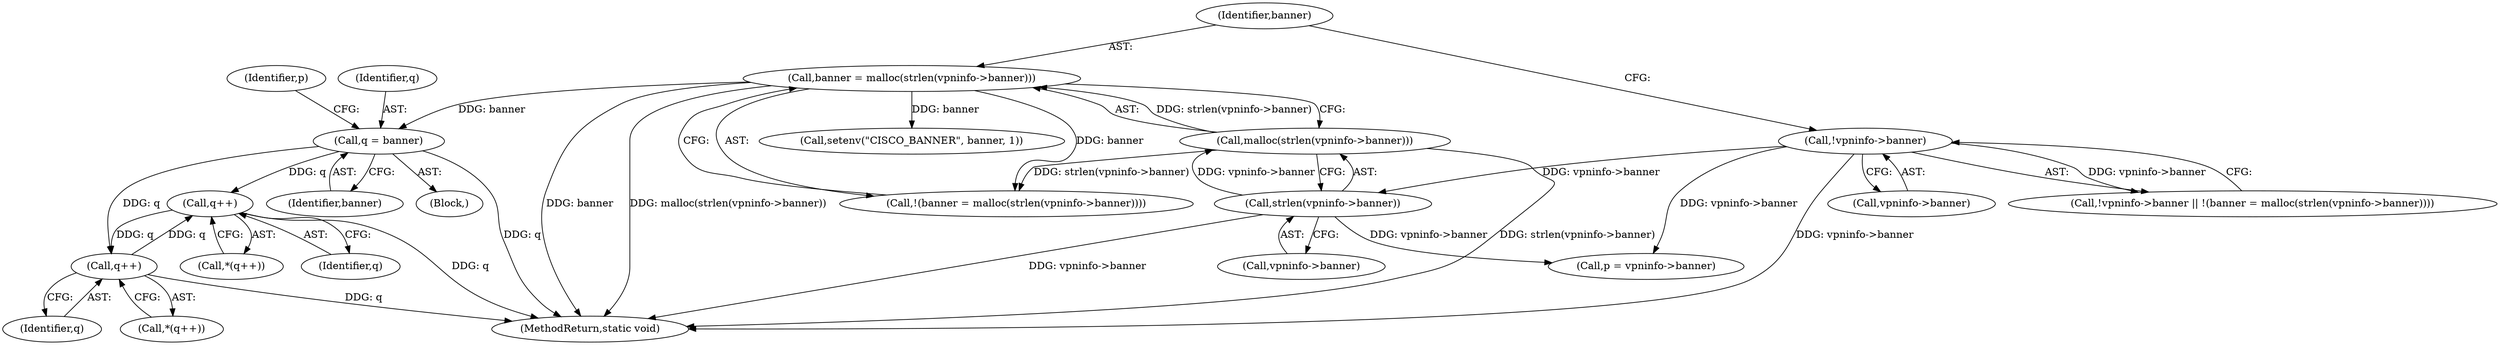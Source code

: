 digraph "1_infradead_14cae65318d3ef1f7d449e463b72b6934e82f1c2@pointer" {
"1000129" [label="(Call,q = banner)"];
"1000113" [label="(Call,banner = malloc(strlen(vpninfo->banner)))"];
"1000115" [label="(Call,malloc(strlen(vpninfo->banner)))"];
"1000116" [label="(Call,strlen(vpninfo->banner))"];
"1000108" [label="(Call,!vpninfo->banner)"];
"1000162" [label="(Call,q++)"];
"1000174" [label="(Call,q++)"];
"1000175" [label="(Identifier,q)"];
"1000130" [label="(Identifier,q)"];
"1000117" [label="(Call,vpninfo->banner)"];
"1000109" [label="(Call,vpninfo->banner)"];
"1000189" [label="(MethodReturn,static void)"];
"1000113" [label="(Call,banner = malloc(strlen(vpninfo->banner)))"];
"1000161" [label="(Call,*(q++))"];
"1000108" [label="(Call,!vpninfo->banner)"];
"1000183" [label="(Call,setenv(\"CISCO_BANNER\", banner, 1))"];
"1000129" [label="(Call,q = banner)"];
"1000124" [label="(Call,p = vpninfo->banner)"];
"1000131" [label="(Identifier,banner)"];
"1000107" [label="(Call,!vpninfo->banner || !(banner = malloc(strlen(vpninfo->banner))))"];
"1000162" [label="(Call,q++)"];
"1000112" [label="(Call,!(banner = malloc(strlen(vpninfo->banner))))"];
"1000163" [label="(Identifier,q)"];
"1000102" [label="(Block,)"];
"1000116" [label="(Call,strlen(vpninfo->banner))"];
"1000115" [label="(Call,malloc(strlen(vpninfo->banner)))"];
"1000134" [label="(Identifier,p)"];
"1000174" [label="(Call,q++)"];
"1000114" [label="(Identifier,banner)"];
"1000173" [label="(Call,*(q++))"];
"1000129" -> "1000102"  [label="AST: "];
"1000129" -> "1000131"  [label="CFG: "];
"1000130" -> "1000129"  [label="AST: "];
"1000131" -> "1000129"  [label="AST: "];
"1000134" -> "1000129"  [label="CFG: "];
"1000129" -> "1000189"  [label="DDG: q"];
"1000113" -> "1000129"  [label="DDG: banner"];
"1000129" -> "1000162"  [label="DDG: q"];
"1000129" -> "1000174"  [label="DDG: q"];
"1000113" -> "1000112"  [label="AST: "];
"1000113" -> "1000115"  [label="CFG: "];
"1000114" -> "1000113"  [label="AST: "];
"1000115" -> "1000113"  [label="AST: "];
"1000112" -> "1000113"  [label="CFG: "];
"1000113" -> "1000189"  [label="DDG: banner"];
"1000113" -> "1000189"  [label="DDG: malloc(strlen(vpninfo->banner))"];
"1000113" -> "1000112"  [label="DDG: banner"];
"1000115" -> "1000113"  [label="DDG: strlen(vpninfo->banner)"];
"1000113" -> "1000183"  [label="DDG: banner"];
"1000115" -> "1000116"  [label="CFG: "];
"1000116" -> "1000115"  [label="AST: "];
"1000115" -> "1000189"  [label="DDG: strlen(vpninfo->banner)"];
"1000115" -> "1000112"  [label="DDG: strlen(vpninfo->banner)"];
"1000116" -> "1000115"  [label="DDG: vpninfo->banner"];
"1000116" -> "1000117"  [label="CFG: "];
"1000117" -> "1000116"  [label="AST: "];
"1000116" -> "1000189"  [label="DDG: vpninfo->banner"];
"1000108" -> "1000116"  [label="DDG: vpninfo->banner"];
"1000116" -> "1000124"  [label="DDG: vpninfo->banner"];
"1000108" -> "1000107"  [label="AST: "];
"1000108" -> "1000109"  [label="CFG: "];
"1000109" -> "1000108"  [label="AST: "];
"1000114" -> "1000108"  [label="CFG: "];
"1000107" -> "1000108"  [label="CFG: "];
"1000108" -> "1000189"  [label="DDG: vpninfo->banner"];
"1000108" -> "1000107"  [label="DDG: vpninfo->banner"];
"1000108" -> "1000124"  [label="DDG: vpninfo->banner"];
"1000162" -> "1000161"  [label="AST: "];
"1000162" -> "1000163"  [label="CFG: "];
"1000163" -> "1000162"  [label="AST: "];
"1000161" -> "1000162"  [label="CFG: "];
"1000162" -> "1000189"  [label="DDG: q"];
"1000174" -> "1000162"  [label="DDG: q"];
"1000162" -> "1000174"  [label="DDG: q"];
"1000174" -> "1000173"  [label="AST: "];
"1000174" -> "1000175"  [label="CFG: "];
"1000175" -> "1000174"  [label="AST: "];
"1000173" -> "1000174"  [label="CFG: "];
"1000174" -> "1000189"  [label="DDG: q"];
}
